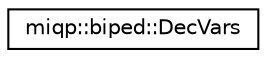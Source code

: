digraph "Graphical Class Hierarchy"
{
 // LATEX_PDF_SIZE
  edge [fontname="Helvetica",fontsize="10",labelfontname="Helvetica",labelfontsize="10"];
  node [fontname="Helvetica",fontsize="10",shape=record];
  rankdir="LR";
  Node0 [label="miqp::biped::DecVars",height=0.2,width=0.4,color="black", fillcolor="white", style="filled",URL="$structmiqp_1_1biped_1_1DecVars.html",tooltip=" "];
}
